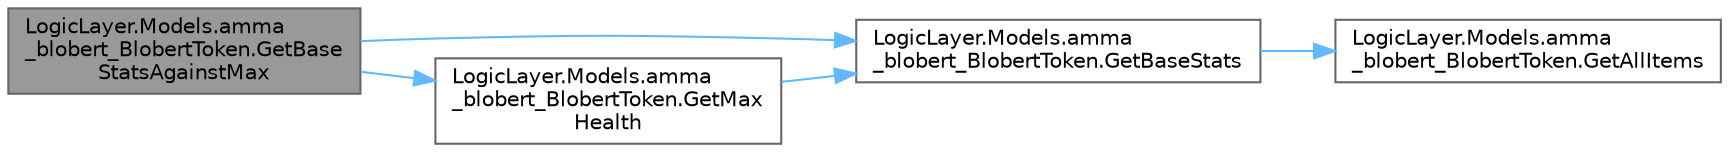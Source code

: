 digraph "LogicLayer.Models.amma_blobert_BlobertToken.GetBaseStatsAgainstMax"
{
 // LATEX_PDF_SIZE
  bgcolor="transparent";
  edge [fontname=Helvetica,fontsize=10,labelfontname=Helvetica,labelfontsize=10];
  node [fontname=Helvetica,fontsize=10,shape=box,height=0.2,width=0.4];
  rankdir="LR";
  Node1 [id="Node000001",label="LogicLayer.Models.amma\l_blobert_BlobertToken.GetBase\lStatsAgainstMax",height=0.2,width=0.4,color="gray40", fillcolor="grey60", style="filled", fontcolor="black",tooltip="Retrieves the stats in relations to the max possible."];
  Node1 -> Node2 [id="edge1_Node000001_Node000002",color="steelblue1",style="solid",tooltip=" "];
  Node2 [id="Node000002",label="LogicLayer.Models.amma\l_blobert_BlobertToken.GetBaseStats",height=0.2,width=0.4,color="grey40", fillcolor="white", style="filled",URL="$class_logic_layer_1_1_models_1_1amma__blobert___blobert_token.html#ae33151471a6ea1c3d11b2e352a2b7744",tooltip="Retrieves the base stats of the Blobert."];
  Node2 -> Node3 [id="edge2_Node000002_Node000003",color="steelblue1",style="solid",tooltip=" "];
  Node3 [id="Node000003",label="LogicLayer.Models.amma\l_blobert_BlobertToken.GetAllItems",height=0.2,width=0.4,color="grey40", fillcolor="white", style="filled",URL="$class_logic_layer_1_1_models_1_1amma__blobert___blobert_token.html#a36096bd3cdfdf74a79bb1199b979a055",tooltip="Retrieves all items associated with the Blobert."];
  Node1 -> Node4 [id="edge3_Node000001_Node000004",color="steelblue1",style="solid",tooltip=" "];
  Node4 [id="Node000004",label="LogicLayer.Models.amma\l_blobert_BlobertToken.GetMax\lHealth",height=0.2,width=0.4,color="grey40", fillcolor="white", style="filled",URL="$class_logic_layer_1_1_models_1_1amma__blobert___blobert_token.html#a2a010c6cf04e32bb6e5a74d113010fdf",tooltip="Retrieves the maximum health of the Blobert based on the stats."];
  Node4 -> Node2 [id="edge4_Node000004_Node000002",color="steelblue1",style="solid",tooltip=" "];
}
